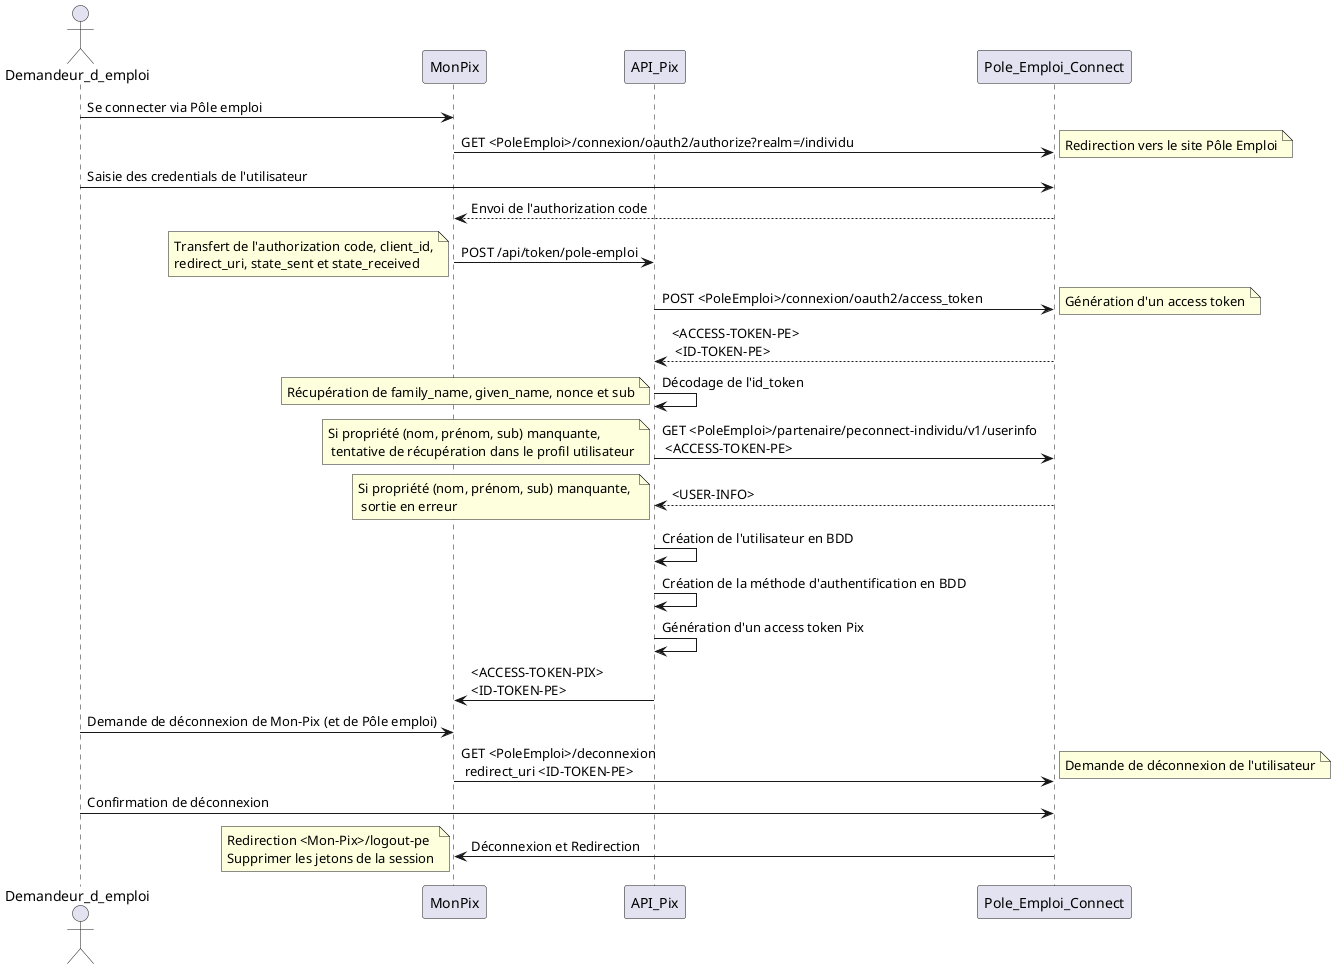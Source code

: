 @startuml
actor Demandeur_d_emploi
participant MonPix
participant API_Pix
participant Pole_Emploi_Connect

Demandeur_d_emploi -> MonPix: Se connecter via Pôle emploi
MonPix -> Pole_Emploi_Connect: GET <PoleEmploi>/connexion/oauth2/authorize?realm=/individu
note right: Redirection vers le site Pôle Emploi

Demandeur_d_emploi -> Pole_Emploi_Connect: Saisie des credentials de l'utilisateur
Pole_Emploi_Connect --> MonPix: Envoi de l'authorization code

MonPix -> API_Pix: POST /api/token/pole-emploi
note left: Transfert de l'authorization code, client_id,\nredirect_uri, state_sent et state_received
API_Pix -> Pole_Emploi_Connect: POST <PoleEmploi>/connexion/oauth2/access_token
note right: Génération d'un access token
Pole_Emploi_Connect --> API_Pix: <ACCESS-TOKEN-PE> \n <ID-TOKEN-PE>

API_Pix -> API_Pix: Décodage de l'id_token
note left: Récupération de family_name, given_name, nonce et sub

API_Pix -> Pole_Emploi_Connect: GET <PoleEmploi>/partenaire/peconnect-individu/v1/userinfo\n <ACCESS-TOKEN-PE>
note left: Si propriété (nom, prénom, sub) manquante, \n tentative de récupération dans le profil utilisateur
Pole_Emploi_Connect --> API_Pix: <USER-INFO>
note left: Si propriété (nom, prénom, sub) manquante, \n sortie en erreur

API_Pix -> API_Pix: Création de l'utilisateur en BDD
API_Pix -> API_Pix: Création de la méthode d'authentification en BDD
API_Pix -> API_Pix: Génération d'un access token Pix

API_Pix -> MonPix: <ACCESS-TOKEN-PIX> \n<ID-TOKEN-PE>

Demandeur_d_emploi -> MonPix: Demande de déconnexion de Mon-Pix (et de Pôle emploi)
MonPix -> Pole_Emploi_Connect: GET <PoleEmploi>/deconnexion\n redirect_uri <ID-TOKEN-PE>
note right: Demande de déconnexion de l'utilisateur

Demandeur_d_emploi -> Pole_Emploi_Connect: Confirmation de déconnexion

Pole_Emploi_Connect -> MonPix: Déconnexion et Redirection

note left: Redirection <Mon-Pix>/logout-pe\nSupprimer les jetons de la session

@enduml
